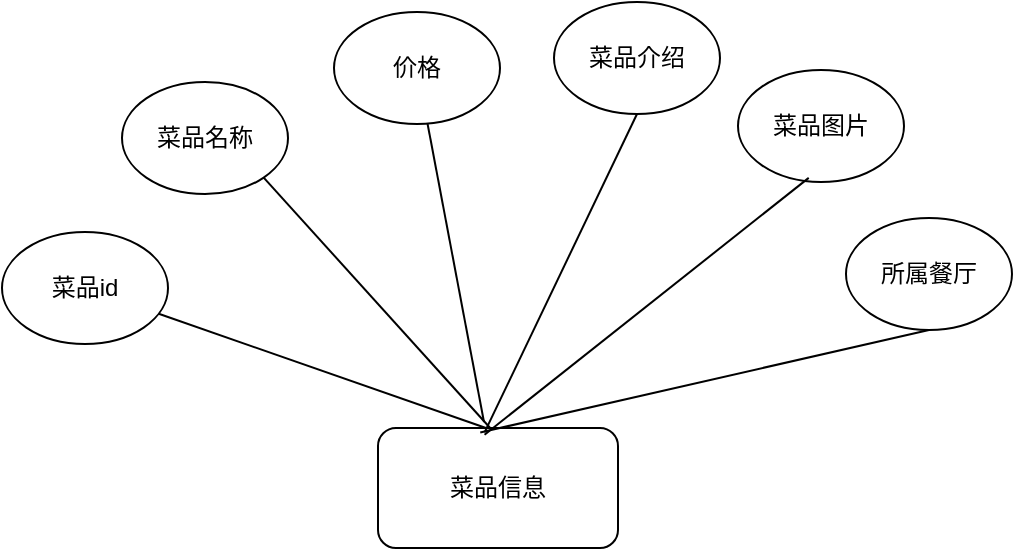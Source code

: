 <mxfile version="26.1.3">
  <diagram name="第 1 页" id="DQsjC2llh1SyPHhEDBgx">
    <mxGraphModel dx="880" dy="468" grid="0" gridSize="10" guides="1" tooltips="1" connect="1" arrows="1" fold="1" page="1" pageScale="1" pageWidth="827" pageHeight="1169" math="0" shadow="0">
      <root>
        <mxCell id="0" />
        <mxCell id="1" parent="0" />
        <mxCell id="Yxq4X6V4PvEwX9olMZCO-1" value="价格" style="ellipse;whiteSpace=wrap;html=1;" vertex="1" parent="1">
          <mxGeometry x="315" y="307" width="83" height="56" as="geometry" />
        </mxCell>
        <mxCell id="Yxq4X6V4PvEwX9olMZCO-2" value="菜品信息" style="rounded=1;whiteSpace=wrap;html=1;" vertex="1" parent="1">
          <mxGeometry x="337" y="515" width="120" height="60" as="geometry" />
        </mxCell>
        <mxCell id="Yxq4X6V4PvEwX9olMZCO-3" value="菜品介绍" style="ellipse;whiteSpace=wrap;html=1;" vertex="1" parent="1">
          <mxGeometry x="425" y="302" width="83" height="56" as="geometry" />
        </mxCell>
        <mxCell id="Yxq4X6V4PvEwX9olMZCO-4" value="菜品图片" style="ellipse;whiteSpace=wrap;html=1;" vertex="1" parent="1">
          <mxGeometry x="517" y="336" width="83" height="56" as="geometry" />
        </mxCell>
        <mxCell id="Yxq4X6V4PvEwX9olMZCO-5" value="所属餐厅" style="ellipse;whiteSpace=wrap;html=1;" vertex="1" parent="1">
          <mxGeometry x="571" y="410" width="83" height="56" as="geometry" />
        </mxCell>
        <mxCell id="Yxq4X6V4PvEwX9olMZCO-7" value="菜品名称" style="ellipse;whiteSpace=wrap;html=1;" vertex="1" parent="1">
          <mxGeometry x="209" y="342" width="83" height="56" as="geometry" />
        </mxCell>
        <mxCell id="Yxq4X6V4PvEwX9olMZCO-8" value="" style="endArrow=none;html=1;rounded=0;entryX=1;entryY=1;entryDx=0;entryDy=0;" edge="1" parent="1" target="Yxq4X6V4PvEwX9olMZCO-7">
          <mxGeometry width="50" height="50" relative="1" as="geometry">
            <mxPoint x="394" y="516" as="sourcePoint" />
            <mxPoint x="393" y="390" as="targetPoint" />
          </mxGeometry>
        </mxCell>
        <mxCell id="Yxq4X6V4PvEwX9olMZCO-9" value="" style="endArrow=none;html=1;rounded=0;" edge="1" parent="1" target="Yxq4X6V4PvEwX9olMZCO-1">
          <mxGeometry width="50" height="50" relative="1" as="geometry">
            <mxPoint x="390" y="512" as="sourcePoint" />
            <mxPoint x="180" y="342" as="targetPoint" />
          </mxGeometry>
        </mxCell>
        <mxCell id="Yxq4X6V4PvEwX9olMZCO-10" value="" style="endArrow=none;html=1;rounded=0;entryX=0.5;entryY=1;entryDx=0;entryDy=0;exitX=0.444;exitY=0.037;exitDx=0;exitDy=0;exitPerimeter=0;" edge="1" parent="1" source="Yxq4X6V4PvEwX9olMZCO-2" target="Yxq4X6V4PvEwX9olMZCO-3">
          <mxGeometry width="50" height="50" relative="1" as="geometry">
            <mxPoint x="394" y="448" as="sourcePoint" />
            <mxPoint x="259" y="267" as="targetPoint" />
          </mxGeometry>
        </mxCell>
        <mxCell id="Yxq4X6V4PvEwX9olMZCO-11" value="" style="endArrow=none;html=1;rounded=0;entryX=0.426;entryY=0.963;entryDx=0;entryDy=0;exitX=0.444;exitY=0.056;exitDx=0;exitDy=0;exitPerimeter=0;entryPerimeter=0;" edge="1" parent="1" source="Yxq4X6V4PvEwX9olMZCO-2" target="Yxq4X6V4PvEwX9olMZCO-4">
          <mxGeometry width="50" height="50" relative="1" as="geometry">
            <mxPoint x="394" y="451" as="sourcePoint" />
            <mxPoint x="361" y="220" as="targetPoint" />
          </mxGeometry>
        </mxCell>
        <mxCell id="Yxq4X6V4PvEwX9olMZCO-12" value="" style="endArrow=none;html=1;rounded=0;entryX=0.5;entryY=1;entryDx=0;entryDy=0;exitX=0.426;exitY=0.037;exitDx=0;exitDy=0;exitPerimeter=0;" edge="1" parent="1" source="Yxq4X6V4PvEwX9olMZCO-2" target="Yxq4X6V4PvEwX9olMZCO-5">
          <mxGeometry width="50" height="50" relative="1" as="geometry">
            <mxPoint x="394" y="452" as="sourcePoint" />
            <mxPoint x="484" y="218" as="targetPoint" />
          </mxGeometry>
        </mxCell>
        <mxCell id="Yxq4X6V4PvEwX9olMZCO-15" value="菜品id" style="ellipse;whiteSpace=wrap;html=1;" vertex="1" parent="1">
          <mxGeometry x="149" y="417" width="83" height="56" as="geometry" />
        </mxCell>
        <mxCell id="Yxq4X6V4PvEwX9olMZCO-17" value="" style="endArrow=none;html=1;rounded=0;" edge="1" parent="1" target="Yxq4X6V4PvEwX9olMZCO-15">
          <mxGeometry width="50" height="50" relative="1" as="geometry">
            <mxPoint x="391" y="515" as="sourcePoint" />
            <mxPoint x="209" y="370" as="targetPoint" />
          </mxGeometry>
        </mxCell>
      </root>
    </mxGraphModel>
  </diagram>
</mxfile>
